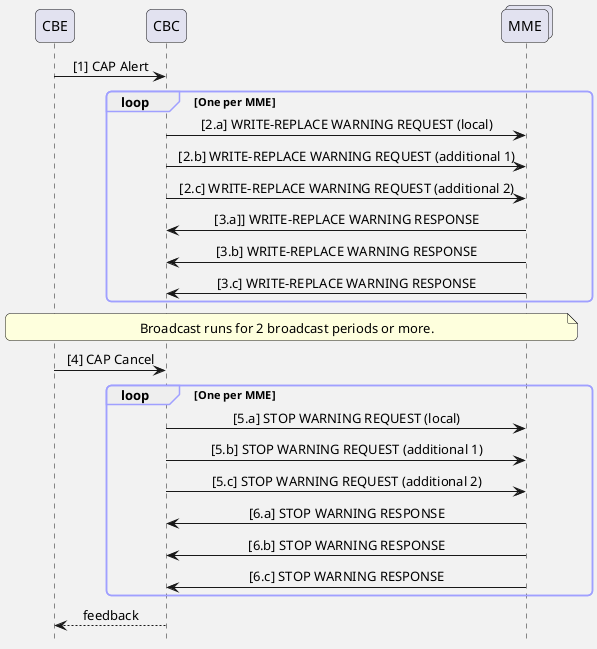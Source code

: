 @startuml
hide footbox
skinparam Shadowing false
skinparam BackgroundColor #f2f2f2
skinparam SequenceGroupBodyBackgroundColor transparent
skinparam roundcorner 10
skinparam ParticipantPadding 30
skinparam BoxPadding 10
skinparam SequenceGroupBorderColor #a0a0ff
skinparam SequenceMessageAlign center

participant CBE as cbe
participant CBC as cbc
collections MME as mme

cbe -> cbc: [1] CAP Alert
loop One per MME
cbc -> mme: [2.a] WRITE-REPLACE WARNING REQUEST (local)
cbc -> mme: [2.b] WRITE-REPLACE WARNING REQUEST (additional 1)
cbc -> mme: [2.c] WRITE-REPLACE WARNING REQUEST (additional 2)
mme -> cbc: [3.a]] WRITE-REPLACE WARNING RESPONSE
mme -> cbc: [3.b] WRITE-REPLACE WARNING RESPONSE
mme -> cbc: [3.c] WRITE-REPLACE WARNING RESPONSE
end
note across: Broadcast runs for 2 broadcast periods or more.
cbe -> cbc: [4] CAP Cancel
loop One per MME
cbc -> mme: [5.a] STOP WARNING REQUEST (local)
cbc -> mme: [5.b] STOP WARNING REQUEST (additional 1)
cbc -> mme: [5.c] STOP WARNING REQUEST (additional 2)
mme -> cbc: [6.a] STOP WARNING RESPONSE
mme -> cbc: [6.b] STOP WARNING RESPONSE
mme -> cbc: [6.c] STOP WARNING RESPONSE
end
cbc --> cbe: feedback

@enduml
